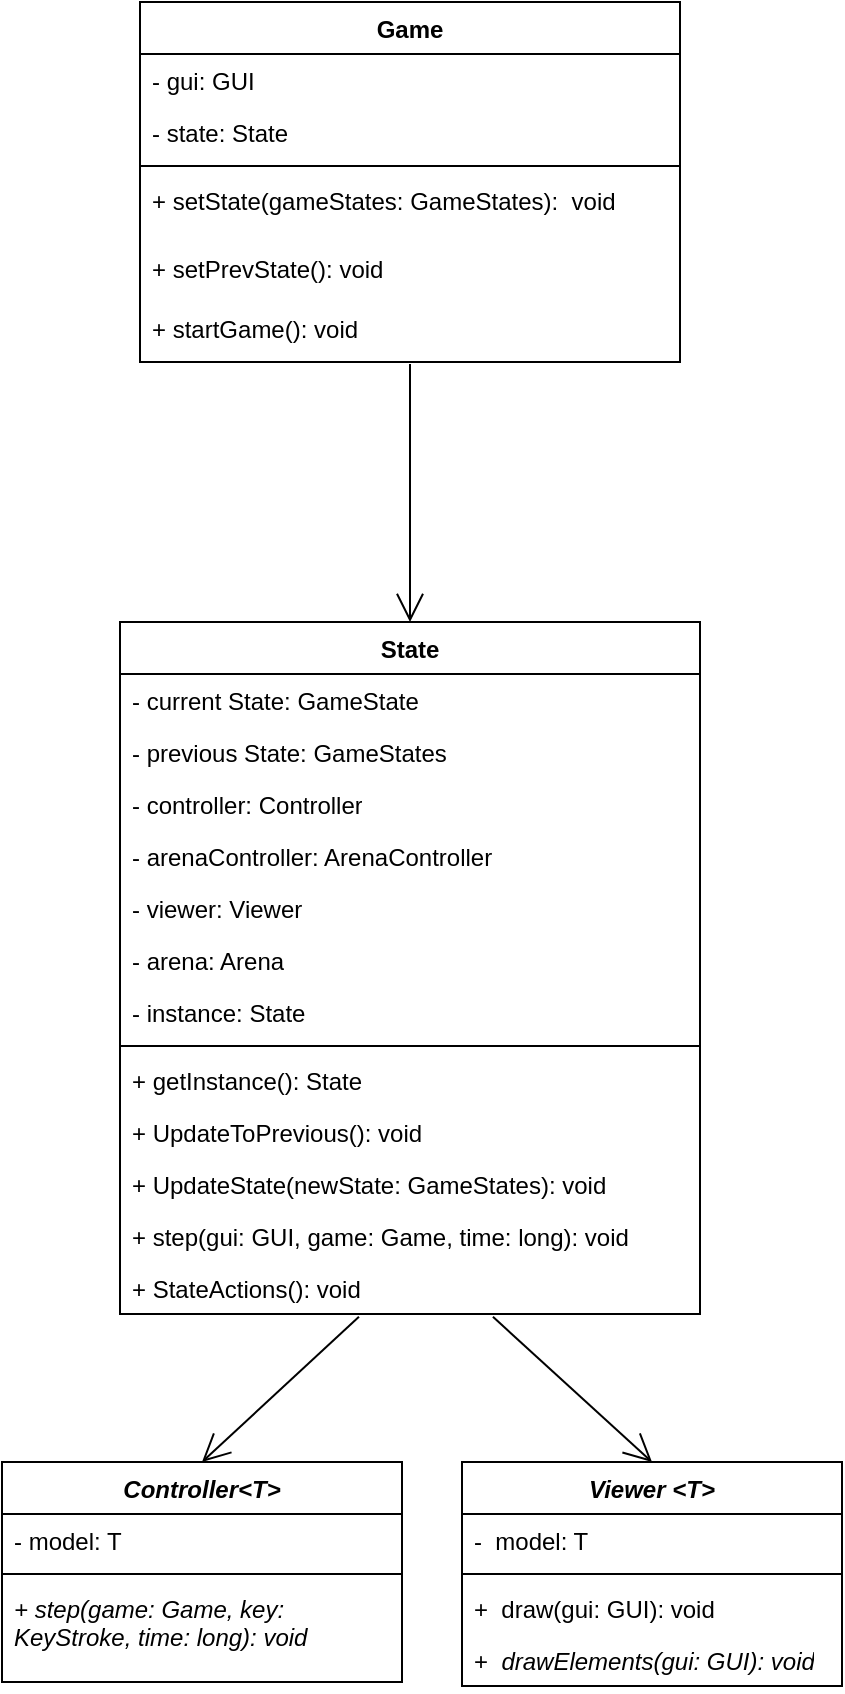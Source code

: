 <mxfile version="22.1.11" type="onedrive">
  <diagram name="Página-1" id="IOWluwvA03FyqbqgLEy_">
    <mxGraphModel dx="1750" dy="883" grid="1" gridSize="10" guides="1" tooltips="1" connect="1" arrows="1" fold="1" page="1" pageScale="1" pageWidth="827" pageHeight="1169" background="#ffffff" math="0" shadow="0">
      <root>
        <mxCell id="0" />
        <mxCell id="1" parent="0" />
        <mxCell id="LTMsScdWvnOi43zAb1R6-1" value="State" style="swimlane;fontStyle=1;align=center;verticalAlign=top;childLayout=stackLayout;horizontal=1;startSize=26;horizontalStack=0;resizeParent=1;resizeParentMax=0;resizeLast=0;collapsible=1;marginBottom=0;whiteSpace=wrap;html=1;" parent="1" vertex="1">
          <mxGeometry x="279" y="340" width="290" height="346" as="geometry" />
        </mxCell>
        <mxCell id="LTMsScdWvnOi43zAb1R6-2" value="- current State: GameState&lt;span style=&quot;white-space: pre;&quot;&gt;&#x9;&lt;/span&gt;" style="text;strokeColor=none;fillColor=none;align=left;verticalAlign=top;spacingLeft=4;spacingRight=4;overflow=hidden;rotatable=0;points=[[0,0.5],[1,0.5]];portConstraint=eastwest;whiteSpace=wrap;html=1;" parent="LTMsScdWvnOi43zAb1R6-1" vertex="1">
          <mxGeometry y="26" width="290" height="26" as="geometry" />
        </mxCell>
        <mxCell id="LTMsScdWvnOi43zAb1R6-3" value="- previous State: GameStates" style="text;strokeColor=none;fillColor=none;align=left;verticalAlign=top;spacingLeft=4;spacingRight=4;overflow=hidden;rotatable=0;points=[[0,0.5],[1,0.5]];portConstraint=eastwest;whiteSpace=wrap;html=1;" parent="LTMsScdWvnOi43zAb1R6-1" vertex="1">
          <mxGeometry y="52" width="290" height="26" as="geometry" />
        </mxCell>
        <mxCell id="LTMsScdWvnOi43zAb1R6-4" value="- controller: Controller" style="text;strokeColor=none;fillColor=none;align=left;verticalAlign=top;spacingLeft=4;spacingRight=4;overflow=hidden;rotatable=0;points=[[0,0.5],[1,0.5]];portConstraint=eastwest;whiteSpace=wrap;html=1;" parent="LTMsScdWvnOi43zAb1R6-1" vertex="1">
          <mxGeometry y="78" width="290" height="26" as="geometry" />
        </mxCell>
        <mxCell id="NQKmTS9InirINDwyfk-G-1" value="- arenaController: ArenaController" style="text;strokeColor=none;fillColor=none;align=left;verticalAlign=top;spacingLeft=4;spacingRight=4;overflow=hidden;rotatable=0;points=[[0,0.5],[1,0.5]];portConstraint=eastwest;whiteSpace=wrap;html=1;" vertex="1" parent="LTMsScdWvnOi43zAb1R6-1">
          <mxGeometry y="104" width="290" height="26" as="geometry" />
        </mxCell>
        <mxCell id="LTMsScdWvnOi43zAb1R6-5" value="- viewer: Viewer" style="text;strokeColor=none;fillColor=none;align=left;verticalAlign=top;spacingLeft=4;spacingRight=4;overflow=hidden;rotatable=0;points=[[0,0.5],[1,0.5]];portConstraint=eastwest;whiteSpace=wrap;html=1;" parent="LTMsScdWvnOi43zAb1R6-1" vertex="1">
          <mxGeometry y="130" width="290" height="26" as="geometry" />
        </mxCell>
        <mxCell id="LTMsScdWvnOi43zAb1R6-6" value="- arena: Arena" style="text;strokeColor=none;fillColor=none;align=left;verticalAlign=top;spacingLeft=4;spacingRight=4;overflow=hidden;rotatable=0;points=[[0,0.5],[1,0.5]];portConstraint=eastwest;whiteSpace=wrap;html=1;" parent="LTMsScdWvnOi43zAb1R6-1" vertex="1">
          <mxGeometry y="156" width="290" height="26" as="geometry" />
        </mxCell>
        <mxCell id="LTMsScdWvnOi43zAb1R6-7" value="- instance: State" style="text;strokeColor=none;fillColor=none;align=left;verticalAlign=top;spacingLeft=4;spacingRight=4;overflow=hidden;rotatable=0;points=[[0,0.5],[1,0.5]];portConstraint=eastwest;whiteSpace=wrap;html=1;" parent="LTMsScdWvnOi43zAb1R6-1" vertex="1">
          <mxGeometry y="182" width="290" height="26" as="geometry" />
        </mxCell>
        <mxCell id="LTMsScdWvnOi43zAb1R6-8" value="" style="line;strokeWidth=1;fillColor=none;align=left;verticalAlign=middle;spacingTop=-1;spacingLeft=3;spacingRight=3;rotatable=0;labelPosition=right;points=[];portConstraint=eastwest;strokeColor=inherit;" parent="LTMsScdWvnOi43zAb1R6-1" vertex="1">
          <mxGeometry y="208" width="290" height="8" as="geometry" />
        </mxCell>
        <mxCell id="LTMsScdWvnOi43zAb1R6-9" value="+ getInstance(): State" style="text;strokeColor=none;fillColor=none;align=left;verticalAlign=top;spacingLeft=4;spacingRight=4;overflow=hidden;rotatable=0;points=[[0,0.5],[1,0.5]];portConstraint=eastwest;whiteSpace=wrap;html=1;" parent="LTMsScdWvnOi43zAb1R6-1" vertex="1">
          <mxGeometry y="216" width="290" height="26" as="geometry" />
        </mxCell>
        <mxCell id="NQKmTS9InirINDwyfk-G-2" value="+ UpdateToPrevious(): void" style="text;strokeColor=none;fillColor=none;align=left;verticalAlign=top;spacingLeft=4;spacingRight=4;overflow=hidden;rotatable=0;points=[[0,0.5],[1,0.5]];portConstraint=eastwest;whiteSpace=wrap;html=1;" vertex="1" parent="LTMsScdWvnOi43zAb1R6-1">
          <mxGeometry y="242" width="290" height="26" as="geometry" />
        </mxCell>
        <mxCell id="LTMsScdWvnOi43zAb1R6-10" value="+ UpdateState(newState: GameStates): void" style="text;strokeColor=none;fillColor=none;align=left;verticalAlign=top;spacingLeft=4;spacingRight=4;overflow=hidden;rotatable=0;points=[[0,0.5],[1,0.5]];portConstraint=eastwest;whiteSpace=wrap;html=1;" parent="LTMsScdWvnOi43zAb1R6-1" vertex="1">
          <mxGeometry y="268" width="290" height="26" as="geometry" />
        </mxCell>
        <mxCell id="LTMsScdWvnOi43zAb1R6-11" value="+ step(gui: GUI, game: Game, time: long): void" style="text;strokeColor=none;fillColor=none;align=left;verticalAlign=top;spacingLeft=4;spacingRight=4;overflow=hidden;rotatable=0;points=[[0,0.5],[1,0.5]];portConstraint=eastwest;whiteSpace=wrap;html=1;" parent="LTMsScdWvnOi43zAb1R6-1" vertex="1">
          <mxGeometry y="294" width="290" height="26" as="geometry" />
        </mxCell>
        <mxCell id="LTMsScdWvnOi43zAb1R6-12" value="+ StateActions(): void" style="text;strokeColor=none;fillColor=none;align=left;verticalAlign=top;spacingLeft=4;spacingRight=4;overflow=hidden;rotatable=0;points=[[0,0.5],[1,0.5]];portConstraint=eastwest;whiteSpace=wrap;html=1;" parent="LTMsScdWvnOi43zAb1R6-1" vertex="1">
          <mxGeometry y="320" width="290" height="26" as="geometry" />
        </mxCell>
        <mxCell id="LTMsScdWvnOi43zAb1R6-13" value="&lt;i&gt;Controller&amp;lt;T&amp;gt;&lt;/i&gt;" style="swimlane;fontStyle=1;align=center;verticalAlign=top;childLayout=stackLayout;horizontal=1;startSize=26;horizontalStack=0;resizeParent=1;resizeParentMax=0;resizeLast=0;collapsible=1;marginBottom=0;whiteSpace=wrap;html=1;" parent="1" vertex="1">
          <mxGeometry x="220" y="760" width="200" height="110" as="geometry" />
        </mxCell>
        <mxCell id="LTMsScdWvnOi43zAb1R6-14" value="- model: T" style="text;strokeColor=none;fillColor=none;align=left;verticalAlign=top;spacingLeft=4;spacingRight=4;overflow=hidden;rotatable=0;points=[[0,0.5],[1,0.5]];portConstraint=eastwest;whiteSpace=wrap;html=1;" parent="LTMsScdWvnOi43zAb1R6-13" vertex="1">
          <mxGeometry y="26" width="200" height="26" as="geometry" />
        </mxCell>
        <mxCell id="LTMsScdWvnOi43zAb1R6-15" value="" style="line;strokeWidth=1;fillColor=none;align=left;verticalAlign=middle;spacingTop=-1;spacingLeft=3;spacingRight=3;rotatable=0;labelPosition=right;points=[];portConstraint=eastwest;strokeColor=inherit;" parent="LTMsScdWvnOi43zAb1R6-13" vertex="1">
          <mxGeometry y="52" width="200" height="8" as="geometry" />
        </mxCell>
        <mxCell id="LTMsScdWvnOi43zAb1R6-16" value="&lt;i&gt;+ step(game: Game, key: KeyStroke, time: long): void&lt;/i&gt;" style="text;strokeColor=none;fillColor=none;align=left;verticalAlign=top;spacingLeft=4;spacingRight=4;overflow=hidden;rotatable=0;points=[[0,0.5],[1,0.5]];portConstraint=eastwest;whiteSpace=wrap;html=1;" parent="LTMsScdWvnOi43zAb1R6-13" vertex="1">
          <mxGeometry y="60" width="200" height="50" as="geometry" />
        </mxCell>
        <mxCell id="LTMsScdWvnOi43zAb1R6-17" value="&lt;i&gt;Viewer &amp;lt;T&amp;gt;&lt;/i&gt;" style="swimlane;fontStyle=1;align=center;verticalAlign=top;childLayout=stackLayout;horizontal=1;startSize=26;horizontalStack=0;resizeParent=1;resizeParentMax=0;resizeLast=0;collapsible=1;marginBottom=0;whiteSpace=wrap;html=1;" parent="1" vertex="1">
          <mxGeometry x="450" y="760" width="190" height="112" as="geometry" />
        </mxCell>
        <mxCell id="LTMsScdWvnOi43zAb1R6-18" value="-&amp;nbsp; model: T" style="text;strokeColor=none;fillColor=none;align=left;verticalAlign=top;spacingLeft=4;spacingRight=4;overflow=hidden;rotatable=0;points=[[0,0.5],[1,0.5]];portConstraint=eastwest;whiteSpace=wrap;html=1;" parent="LTMsScdWvnOi43zAb1R6-17" vertex="1">
          <mxGeometry y="26" width="190" height="26" as="geometry" />
        </mxCell>
        <mxCell id="LTMsScdWvnOi43zAb1R6-19" value="" style="line;strokeWidth=1;fillColor=none;align=left;verticalAlign=middle;spacingTop=-1;spacingLeft=3;spacingRight=3;rotatable=0;labelPosition=right;points=[];portConstraint=eastwest;strokeColor=inherit;" parent="LTMsScdWvnOi43zAb1R6-17" vertex="1">
          <mxGeometry y="52" width="190" height="8" as="geometry" />
        </mxCell>
        <mxCell id="LTMsScdWvnOi43zAb1R6-20" value="+&amp;nbsp; draw(gui: GUI): void" style="text;strokeColor=none;fillColor=none;align=left;verticalAlign=top;spacingLeft=4;spacingRight=4;overflow=hidden;rotatable=0;points=[[0,0.5],[1,0.5]];portConstraint=eastwest;whiteSpace=wrap;html=1;" parent="LTMsScdWvnOi43zAb1R6-17" vertex="1">
          <mxGeometry y="60" width="190" height="26" as="geometry" />
        </mxCell>
        <mxCell id="LTMsScdWvnOi43zAb1R6-21" value="+&amp;nbsp; &lt;i&gt;drawElements(gui: GUI): void&lt;/i&gt;" style="text;strokeColor=none;fillColor=none;align=left;verticalAlign=top;spacingLeft=4;spacingRight=4;overflow=hidden;rotatable=0;points=[[0,0.5],[1,0.5]];portConstraint=eastwest;whiteSpace=wrap;html=1;" parent="LTMsScdWvnOi43zAb1R6-17" vertex="1">
          <mxGeometry y="86" width="190" height="26" as="geometry" />
        </mxCell>
        <mxCell id="LTMsScdWvnOi43zAb1R6-22" value="" style="endArrow=open;endFill=1;endSize=12;html=1;rounded=0;exitX=0.412;exitY=1.054;exitDx=0;exitDy=0;exitPerimeter=0;entryX=0.5;entryY=0;entryDx=0;entryDy=0;" parent="1" source="LTMsScdWvnOi43zAb1R6-12" target="LTMsScdWvnOi43zAb1R6-13" edge="1">
          <mxGeometry width="160" relative="1" as="geometry">
            <mxPoint x="399" y="650" as="sourcePoint" />
            <mxPoint x="269" y="730" as="targetPoint" />
          </mxGeometry>
        </mxCell>
        <mxCell id="LTMsScdWvnOi43zAb1R6-24" value="" style="endArrow=open;endFill=1;endSize=12;html=1;rounded=0;entryX=0.5;entryY=0;entryDx=0;entryDy=0;exitX=0.643;exitY=1.054;exitDx=0;exitDy=0;exitPerimeter=0;" parent="1" source="LTMsScdWvnOi43zAb1R6-12" edge="1" target="LTMsScdWvnOi43zAb1R6-17">
          <mxGeometry width="160" relative="1" as="geometry">
            <mxPoint x="399" y="650" as="sourcePoint" />
            <mxPoint x="654" y="740" as="targetPoint" />
          </mxGeometry>
        </mxCell>
        <mxCell id="LTMsScdWvnOi43zAb1R6-26" value="Game" style="swimlane;fontStyle=1;align=center;verticalAlign=top;childLayout=stackLayout;horizontal=1;startSize=26;horizontalStack=0;resizeParent=1;resizeParentMax=0;resizeLast=0;collapsible=1;marginBottom=0;whiteSpace=wrap;html=1;" parent="1" vertex="1">
          <mxGeometry x="289" y="30" width="270" height="180" as="geometry" />
        </mxCell>
        <mxCell id="LTMsScdWvnOi43zAb1R6-27" value="- gui: GUI" style="text;strokeColor=none;fillColor=none;align=left;verticalAlign=top;spacingLeft=4;spacingRight=4;overflow=hidden;rotatable=0;points=[[0,0.5],[1,0.5]];portConstraint=eastwest;whiteSpace=wrap;html=1;" parent="LTMsScdWvnOi43zAb1R6-26" vertex="1">
          <mxGeometry y="26" width="270" height="26" as="geometry" />
        </mxCell>
        <mxCell id="LTMsScdWvnOi43zAb1R6-30" value="- state: State" style="text;strokeColor=none;fillColor=none;align=left;verticalAlign=top;spacingLeft=4;spacingRight=4;overflow=hidden;rotatable=0;points=[[0,0.5],[1,0.5]];portConstraint=eastwest;whiteSpace=wrap;html=1;" parent="LTMsScdWvnOi43zAb1R6-26" vertex="1">
          <mxGeometry y="52" width="270" height="26" as="geometry" />
        </mxCell>
        <mxCell id="LTMsScdWvnOi43zAb1R6-28" value="" style="line;strokeWidth=1;fillColor=none;align=left;verticalAlign=middle;spacingTop=-1;spacingLeft=3;spacingRight=3;rotatable=0;labelPosition=right;points=[];portConstraint=eastwest;strokeColor=inherit;" parent="LTMsScdWvnOi43zAb1R6-26" vertex="1">
          <mxGeometry y="78" width="270" height="8" as="geometry" />
        </mxCell>
        <mxCell id="LTMsScdWvnOi43zAb1R6-29" value="+ setState(gameStates: GameStates):&amp;nbsp; void" style="text;strokeColor=none;fillColor=none;align=left;verticalAlign=top;spacingLeft=4;spacingRight=4;overflow=hidden;rotatable=0;points=[[0,0.5],[1,0.5]];portConstraint=eastwest;whiteSpace=wrap;html=1;" parent="LTMsScdWvnOi43zAb1R6-26" vertex="1">
          <mxGeometry y="86" width="270" height="34" as="geometry" />
        </mxCell>
        <mxCell id="LTMsScdWvnOi43zAb1R6-31" value="+ setPrevState(): void" style="text;strokeColor=none;fillColor=none;align=left;verticalAlign=top;spacingLeft=4;spacingRight=4;overflow=hidden;rotatable=0;points=[[0,0.5],[1,0.5]];portConstraint=eastwest;whiteSpace=wrap;html=1;" parent="LTMsScdWvnOi43zAb1R6-26" vertex="1">
          <mxGeometry y="120" width="270" height="30" as="geometry" />
        </mxCell>
        <mxCell id="NQKmTS9InirINDwyfk-G-3" value="+ startGame(): void" style="text;strokeColor=none;fillColor=none;align=left;verticalAlign=top;spacingLeft=4;spacingRight=4;overflow=hidden;rotatable=0;points=[[0,0.5],[1,0.5]];portConstraint=eastwest;whiteSpace=wrap;html=1;" vertex="1" parent="LTMsScdWvnOi43zAb1R6-26">
          <mxGeometry y="150" width="270" height="30" as="geometry" />
        </mxCell>
        <mxCell id="LTMsScdWvnOi43zAb1R6-32" value="" style="endArrow=open;endFill=1;endSize=12;html=1;rounded=0;entryX=0.5;entryY=0;entryDx=0;entryDy=0;exitX=0.5;exitY=1.033;exitDx=0;exitDy=0;exitPerimeter=0;" parent="1" target="LTMsScdWvnOi43zAb1R6-1" edge="1" source="NQKmTS9InirINDwyfk-G-3">
          <mxGeometry width="160" relative="1" as="geometry">
            <mxPoint x="424" y="200" as="sourcePoint" />
            <mxPoint x="490" y="440" as="targetPoint" />
          </mxGeometry>
        </mxCell>
      </root>
    </mxGraphModel>
  </diagram>
</mxfile>
